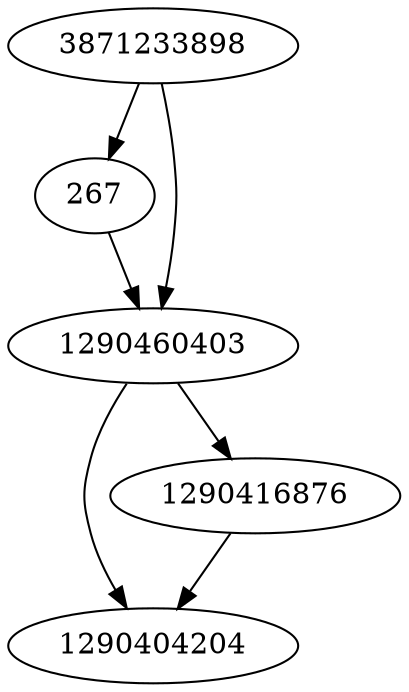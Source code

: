 strict digraph  {
3871233898;
267;
1290404204;
1290416876;
1290460403;
3871233898 -> 267;
3871233898 -> 1290460403;
267 -> 1290460403;
1290416876 -> 1290404204;
1290460403 -> 1290404204;
1290460403 -> 1290416876;
}
